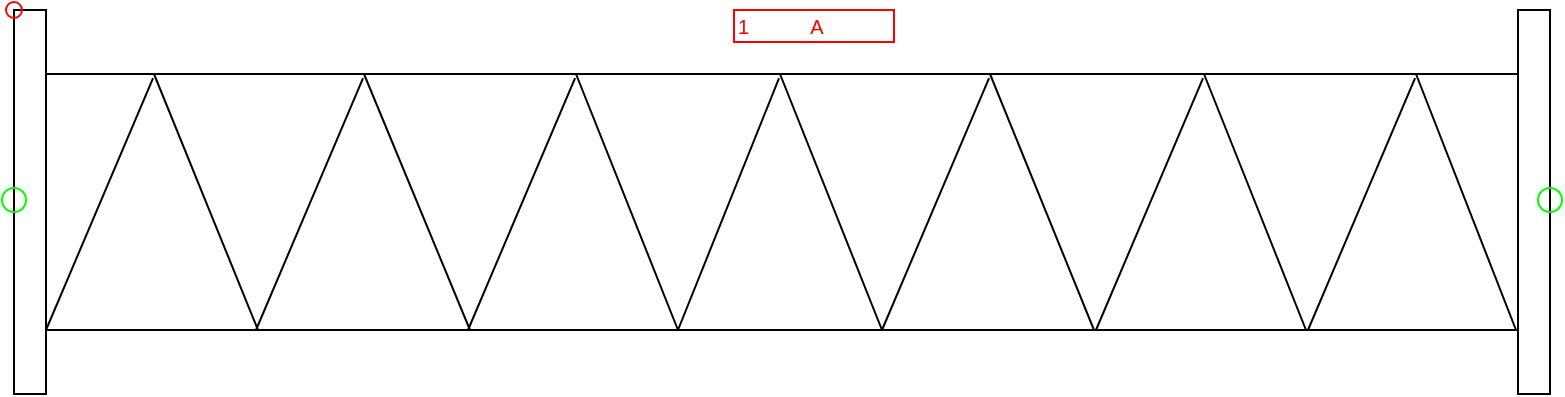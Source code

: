 <mxfile compressed="false" version="20.3.0" type="device">
  <diagram name="PE015A" id="1CP9VX86ncTdAmcYDIcw">
    <mxGraphModel dx="782" dy="531" grid="1" gridSize="2" guides="1" tooltips="1" connect="1" arrows="1" fold="1" page="1" pageScale="1" pageWidth="1169" pageHeight="827" math="0" shadow="0">
      <root>
        <mxCell id="22vkG-h5v2N9dKBLQ-ZE-0" />
        <object label="Symbol" Width="48" Height="12" UoM="mm" id="22vkG-h5v2N9dKBLQ-ZE-138">
          <mxCell style="locked=1;" parent="22vkG-h5v2N9dKBLQ-ZE-0" />
        </object>
        <mxCell id="8YAzbTfXJD2NZginxdfb-0" value="" style="rounded=0;whiteSpace=wrap;html=1;fillColor=none;" parent="22vkG-h5v2N9dKBLQ-ZE-138" vertex="1">
          <mxGeometry x="256" y="336" width="16" height="192" as="geometry" />
        </mxCell>
        <mxCell id="8YAzbTfXJD2NZginxdfb-1" value="" style="rounded=0;whiteSpace=wrap;html=1;fillColor=none;" parent="22vkG-h5v2N9dKBLQ-ZE-138" vertex="1">
          <mxGeometry x="272" y="368" width="736" height="128" as="geometry" />
        </mxCell>
        <mxCell id="8YAzbTfXJD2NZginxdfb-2" value="" style="rounded=0;whiteSpace=wrap;html=1;fillColor=none;" parent="22vkG-h5v2N9dKBLQ-ZE-138" vertex="1">
          <mxGeometry x="1008" y="336" width="16" height="192" as="geometry" />
        </mxCell>
        <mxCell id="8YAzbTfXJD2NZginxdfb-89" value="" style="endArrow=none;html=1;rounded=0;entryX=0.926;entryY=0.016;entryDx=0;entryDy=0;entryPerimeter=0;" parent="22vkG-h5v2N9dKBLQ-ZE-138" edge="1">
          <mxGeometry width="50" height="50" relative="1" as="geometry">
            <mxPoint x="903" y="496" as="sourcePoint" />
            <mxPoint x="956.536" y="370.048" as="targetPoint" />
          </mxGeometry>
        </mxCell>
        <mxCell id="8YAzbTfXJD2NZginxdfb-90" value="" style="endArrow=none;html=1;rounded=0;" parent="22vkG-h5v2N9dKBLQ-ZE-138" edge="1">
          <mxGeometry width="50" height="50" relative="1" as="geometry">
            <mxPoint x="1007" y="496" as="sourcePoint" />
            <mxPoint x="957" y="368" as="targetPoint" />
          </mxGeometry>
        </mxCell>
        <mxCell id="8YAzbTfXJD2NZginxdfb-107" value="" style="endArrow=none;html=1;rounded=0;entryX=0.926;entryY=0.016;entryDx=0;entryDy=0;entryPerimeter=0;" parent="22vkG-h5v2N9dKBLQ-ZE-138" edge="1">
          <mxGeometry width="50" height="50" relative="1" as="geometry">
            <mxPoint x="797" y="496" as="sourcePoint" />
            <mxPoint x="850.536" y="370.048" as="targetPoint" />
          </mxGeometry>
        </mxCell>
        <mxCell id="8YAzbTfXJD2NZginxdfb-108" value="" style="endArrow=none;html=1;rounded=0;" parent="22vkG-h5v2N9dKBLQ-ZE-138" edge="1">
          <mxGeometry width="50" height="50" relative="1" as="geometry">
            <mxPoint x="902" y="496" as="sourcePoint" />
            <mxPoint x="851" y="368" as="targetPoint" />
          </mxGeometry>
        </mxCell>
        <mxCell id="8YAzbTfXJD2NZginxdfb-109" value="" style="endArrow=none;html=1;rounded=0;entryX=0.926;entryY=0.016;entryDx=0;entryDy=0;entryPerimeter=0;" parent="22vkG-h5v2N9dKBLQ-ZE-138" edge="1">
          <mxGeometry width="50" height="50" relative="1" as="geometry">
            <mxPoint x="690" y="496" as="sourcePoint" />
            <mxPoint x="743.536" y="370.048" as="targetPoint" />
          </mxGeometry>
        </mxCell>
        <mxCell id="8YAzbTfXJD2NZginxdfb-110" value="" style="endArrow=none;html=1;rounded=0;" parent="22vkG-h5v2N9dKBLQ-ZE-138" edge="1">
          <mxGeometry width="50" height="50" relative="1" as="geometry">
            <mxPoint x="796" y="496" as="sourcePoint" />
            <mxPoint x="744" y="368" as="targetPoint" />
          </mxGeometry>
        </mxCell>
        <mxCell id="8YAzbTfXJD2NZginxdfb-111" value="" style="endArrow=none;html=1;rounded=0;entryX=0.926;entryY=0.016;entryDx=0;entryDy=0;entryPerimeter=0;" parent="22vkG-h5v2N9dKBLQ-ZE-138" edge="1">
          <mxGeometry width="50" height="50" relative="1" as="geometry">
            <mxPoint x="588" y="496" as="sourcePoint" />
            <mxPoint x="638.536" y="370.048" as="targetPoint" />
          </mxGeometry>
        </mxCell>
        <mxCell id="8YAzbTfXJD2NZginxdfb-112" value="" style="endArrow=none;html=1;rounded=0;" parent="22vkG-h5v2N9dKBLQ-ZE-138" edge="1">
          <mxGeometry width="50" height="50" relative="1" as="geometry">
            <mxPoint x="690" y="496" as="sourcePoint" />
            <mxPoint x="639" y="368" as="targetPoint" />
          </mxGeometry>
        </mxCell>
        <mxCell id="8YAzbTfXJD2NZginxdfb-115" value="" style="endArrow=none;html=1;rounded=0;entryX=0.926;entryY=0.016;entryDx=0;entryDy=0;entryPerimeter=0;" parent="22vkG-h5v2N9dKBLQ-ZE-138" edge="1">
          <mxGeometry width="50" height="50" relative="1" as="geometry">
            <mxPoint x="483" y="496" as="sourcePoint" />
            <mxPoint x="536.536" y="370.048" as="targetPoint" />
          </mxGeometry>
        </mxCell>
        <mxCell id="8YAzbTfXJD2NZginxdfb-116" value="" style="endArrow=none;html=1;rounded=0;" parent="22vkG-h5v2N9dKBLQ-ZE-138" edge="1">
          <mxGeometry width="50" height="50" relative="1" as="geometry">
            <mxPoint x="588" y="496" as="sourcePoint" />
            <mxPoint x="537" y="368" as="targetPoint" />
          </mxGeometry>
        </mxCell>
        <mxCell id="8YAzbTfXJD2NZginxdfb-117" value="" style="endArrow=none;html=1;rounded=0;entryX=0.926;entryY=0.016;entryDx=0;entryDy=0;entryPerimeter=0;" parent="22vkG-h5v2N9dKBLQ-ZE-138" edge="1">
          <mxGeometry width="50" height="50" relative="1" as="geometry">
            <mxPoint x="377" y="496" as="sourcePoint" />
            <mxPoint x="430.536" y="370.048" as="targetPoint" />
          </mxGeometry>
        </mxCell>
        <mxCell id="8YAzbTfXJD2NZginxdfb-118" value="" style="endArrow=none;html=1;rounded=0;" parent="22vkG-h5v2N9dKBLQ-ZE-138" edge="1">
          <mxGeometry width="50" height="50" relative="1" as="geometry">
            <mxPoint x="484" y="496" as="sourcePoint" />
            <mxPoint x="431" y="368" as="targetPoint" />
          </mxGeometry>
        </mxCell>
        <mxCell id="8YAzbTfXJD2NZginxdfb-119" value="" style="endArrow=none;html=1;rounded=0;entryX=0.926;entryY=0.016;entryDx=0;entryDy=0;entryPerimeter=0;" parent="22vkG-h5v2N9dKBLQ-ZE-138" edge="1">
          <mxGeometry width="50" height="50" relative="1" as="geometry">
            <mxPoint x="272" y="496" as="sourcePoint" />
            <mxPoint x="325.536" y="370.048" as="targetPoint" />
          </mxGeometry>
        </mxCell>
        <mxCell id="8YAzbTfXJD2NZginxdfb-120" value="" style="endArrow=none;html=1;rounded=0;" parent="22vkG-h5v2N9dKBLQ-ZE-138" edge="1">
          <mxGeometry width="50" height="50" relative="1" as="geometry">
            <mxPoint x="378" y="496" as="sourcePoint" />
            <mxPoint x="326" y="368" as="targetPoint" />
          </mxGeometry>
        </mxCell>
        <mxCell id="22vkG-h5v2N9dKBLQ-ZE-135" value="Label" style="locked=1;" parent="22vkG-h5v2N9dKBLQ-ZE-0" />
        <object label="%LabelLines%&amp;nbsp; &amp;nbsp; &amp;nbsp; &amp;nbsp; &amp;nbsp; &amp;nbsp;%LabelIndex%" placeholders="1" LabelLines="1" LabelIndex="A" id="8YAzbTfXJD2NZginxdfb-60">
          <mxCell style="rounded=0;whiteSpace=wrap;html=1;fillColor=none;strokeColor=#FF0000;fontColor=#FF0000;fontSize=10;align=left;" parent="22vkG-h5v2N9dKBLQ-ZE-135" vertex="1">
            <mxGeometry x="616" y="336" width="80" height="16" as="geometry" />
          </mxCell>
        </object>
        <mxCell id="22vkG-h5v2N9dKBLQ-ZE-124" value="Connection" style="" parent="22vkG-h5v2N9dKBLQ-ZE-0" />
        <object label="Connection" PipingConnector="Y" LabelConnector="N" SignalConnector="N" Direction="180" AuxiliaryConnector="N" id="idT_if2Ht7NSnfdT7zC2-0">
          <mxCell style="vsdxID=1407;fillColor=none;gradientColor=none;shape=stencil(rVFbDsIgEDwNnyQU4glqvcfGblsilmZBS28vZGMsxg9j/JvZmX1kR5g2TLCg0CpE8hdcbR8nYY5CaztPSDZmJEwnTDt4wpH8be6ZL1CcBV39vUxI3KdKh1YbswPTEzuBzlmiVGmKau9zUKM+jlJJQrJBko8QrZ+rrQ5oRJnXyMHBWElhRVx25ebnw/5zVvPFWRm83jxY5zilvf4eSy5xpKZ7AA==);strokeColor=#00ff00;strokeWidth=1;points=[[0.5,0.5,0,0,0]];labelBackgroundColor=none;rounded=0;html=1;whiteSpace=wrap;aspect=fixed;noLabel=1;snapToPoint=1;container=0;fontSize=16;" vertex="1" parent="22vkG-h5v2N9dKBLQ-ZE-124">
            <mxGeometry x="250" y="425" width="12" height="12" as="geometry" />
          </mxCell>
        </object>
        <object label="Connection" PipingConnector="Y" LabelConnector="N" SignalConnector="N" Direction="0" AuxiliaryConnector="N" id="idT_if2Ht7NSnfdT7zC2-1">
          <mxCell style="vsdxID=1407;fillColor=none;gradientColor=none;shape=stencil(rVFbDsIgEDwNnyQU4glqvcfGblsilmZBS28vZGMsxg9j/JvZmX1kR5g2TLCg0CpE8hdcbR8nYY5CaztPSDZmJEwnTDt4wpH8be6ZL1CcBV39vUxI3KdKh1YbswPTEzuBzlmiVGmKau9zUKM+jlJJQrJBko8QrZ+rrQ5oRJnXyMHBWElhRVx25ebnw/5zVvPFWRm83jxY5zilvf4eSy5xpKZ7AA==);strokeColor=#00ff00;strokeWidth=1;points=[[0.5,0.5,0,0,0]];labelBackgroundColor=none;rounded=0;html=1;whiteSpace=wrap;aspect=fixed;noLabel=1;snapToPoint=1;container=0;fontSize=16;" vertex="1" parent="22vkG-h5v2N9dKBLQ-ZE-124">
            <mxGeometry x="1018" y="425" width="12" height="12" as="geometry" />
          </mxCell>
        </object>
        <mxCell id="22vkG-h5v2N9dKBLQ-ZE-136" value="Origo" style="" parent="22vkG-h5v2N9dKBLQ-ZE-0" />
        <object label="origo" id="8YAzbTfXJD2NZginxdfb-59">
          <mxCell style="vsdxID=1407;fillColor=none;gradientColor=none;shape=stencil(rVFbDsIgEDwNnyQU4glqvcfGblsilmZBS28vZGMsxg9j/JvZmX1kR5g2TLCg0CpE8hdcbR8nYY5CaztPSDZmJEwnTDt4wpH8be6ZL1CcBV39vUxI3KdKh1YbswPTEzuBzlmiVGmKau9zUKM+jlJJQrJBko8QrZ+rrQ5oRJnXyMHBWElhRVx25ebnw/5zVvPFWRm83jxY5zilvf4eSy5xpKZ7AA==);strokeColor=#ff0000;strokeWidth=1;points=[[0.5,0.5,0,0,0]];labelBackgroundColor=none;rounded=0;html=1;whiteSpace=wrap;aspect=fixed;noLabel=1;snapToPoint=1;" parent="22vkG-h5v2N9dKBLQ-ZE-136" vertex="1">
            <mxGeometry x="252" y="332" width="8" height="8" as="geometry" />
          </mxCell>
        </object>
      </root>
    </mxGraphModel>
  </diagram>
</mxfile>
